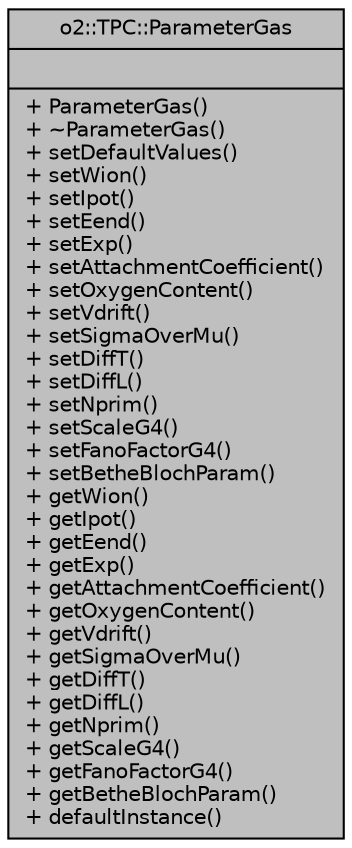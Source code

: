 digraph "o2::TPC::ParameterGas"
{
 // INTERACTIVE_SVG=YES
  bgcolor="transparent";
  edge [fontname="Helvetica",fontsize="10",labelfontname="Helvetica",labelfontsize="10"];
  node [fontname="Helvetica",fontsize="10",shape=record];
  Node1 [label="{o2::TPC::ParameterGas\n||+ ParameterGas()\l+ ~ParameterGas()\l+ setDefaultValues()\l+ setWion()\l+ setIpot()\l+ setEend()\l+ setExp()\l+ setAttachmentCoefficient()\l+ setOxygenContent()\l+ setVdrift()\l+ setSigmaOverMu()\l+ setDiffT()\l+ setDiffL()\l+ setNprim()\l+ setScaleG4()\l+ setFanoFactorG4()\l+ setBetheBlochParam()\l+ getWion()\l+ getIpot()\l+ getEend()\l+ getExp()\l+ getAttachmentCoefficient()\l+ getOxygenContent()\l+ getVdrift()\l+ getSigmaOverMu()\l+ getDiffT()\l+ getDiffL()\l+ getNprim()\l+ getScaleG4()\l+ getFanoFactorG4()\l+ getBetheBlochParam()\l+ defaultInstance()\l}",height=0.2,width=0.4,color="black", fillcolor="grey75", style="filled" fontcolor="black"];
}
